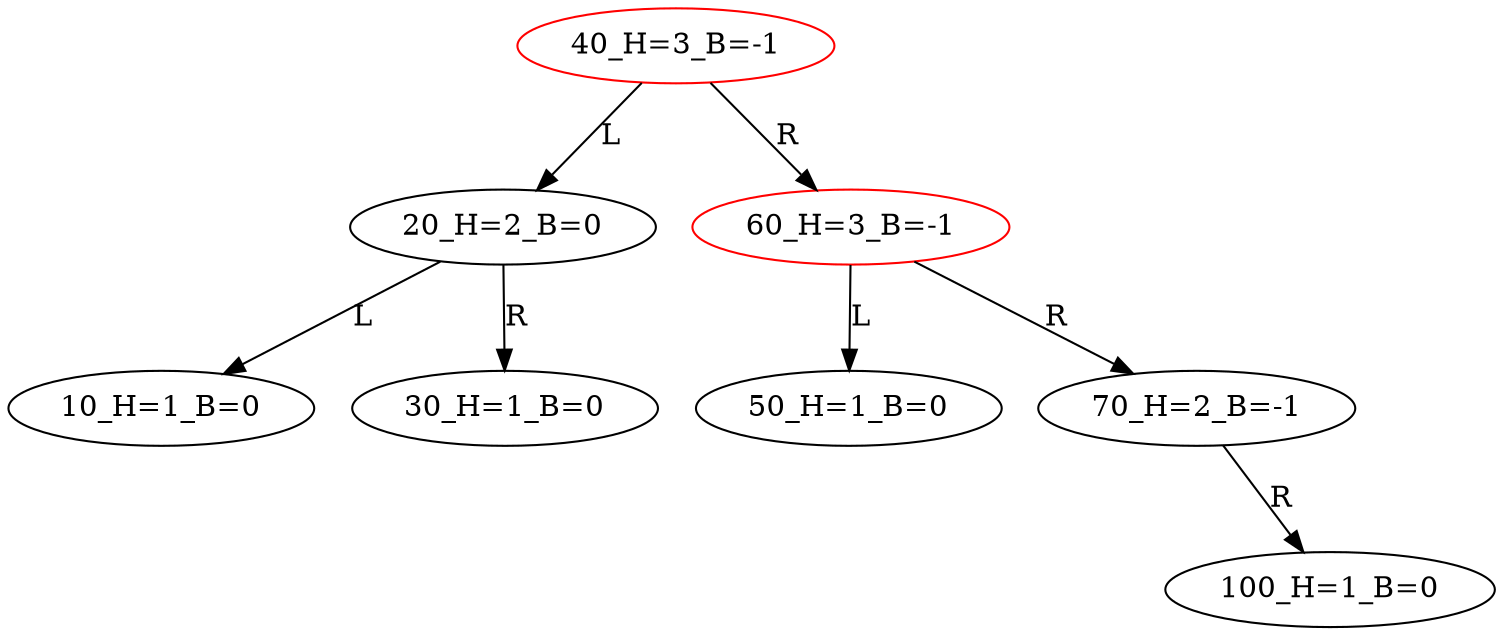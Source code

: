 digraph BiTreeBiTreeInsert {
"40_H=3_B=-1" -> {"20_H=2_B=0"} [label="L"]
"40_H=3_B=-1" -> {"60_H=3_B=-1"} [label="R"]
"20_H=2_B=0" -> {"10_H=1_B=0"} [label="L"]
"20_H=2_B=0" -> {"30_H=1_B=0"} [label="R"]
"60_H=3_B=-1" -> {"50_H=1_B=0"} [label="L"]
"60_H=3_B=-1" -> {"70_H=2_B=-1"} [label="R"]
"70_H=2_B=-1" -> {"HD0"} [label="L"] [style=invis]
"HD0" [style=invis]
"70_H=2_B=-1" -> {"100_H=1_B=0"} [label="R"]
"40_H=3_B=-1" [color=red]
"20_H=2_B=0"
"10_H=1_B=0"
"30_H=1_B=0"
"60_H=3_B=-1" [color=red]
"50_H=1_B=0"
"70_H=2_B=-1"
"100_H=1_B=0"
}
